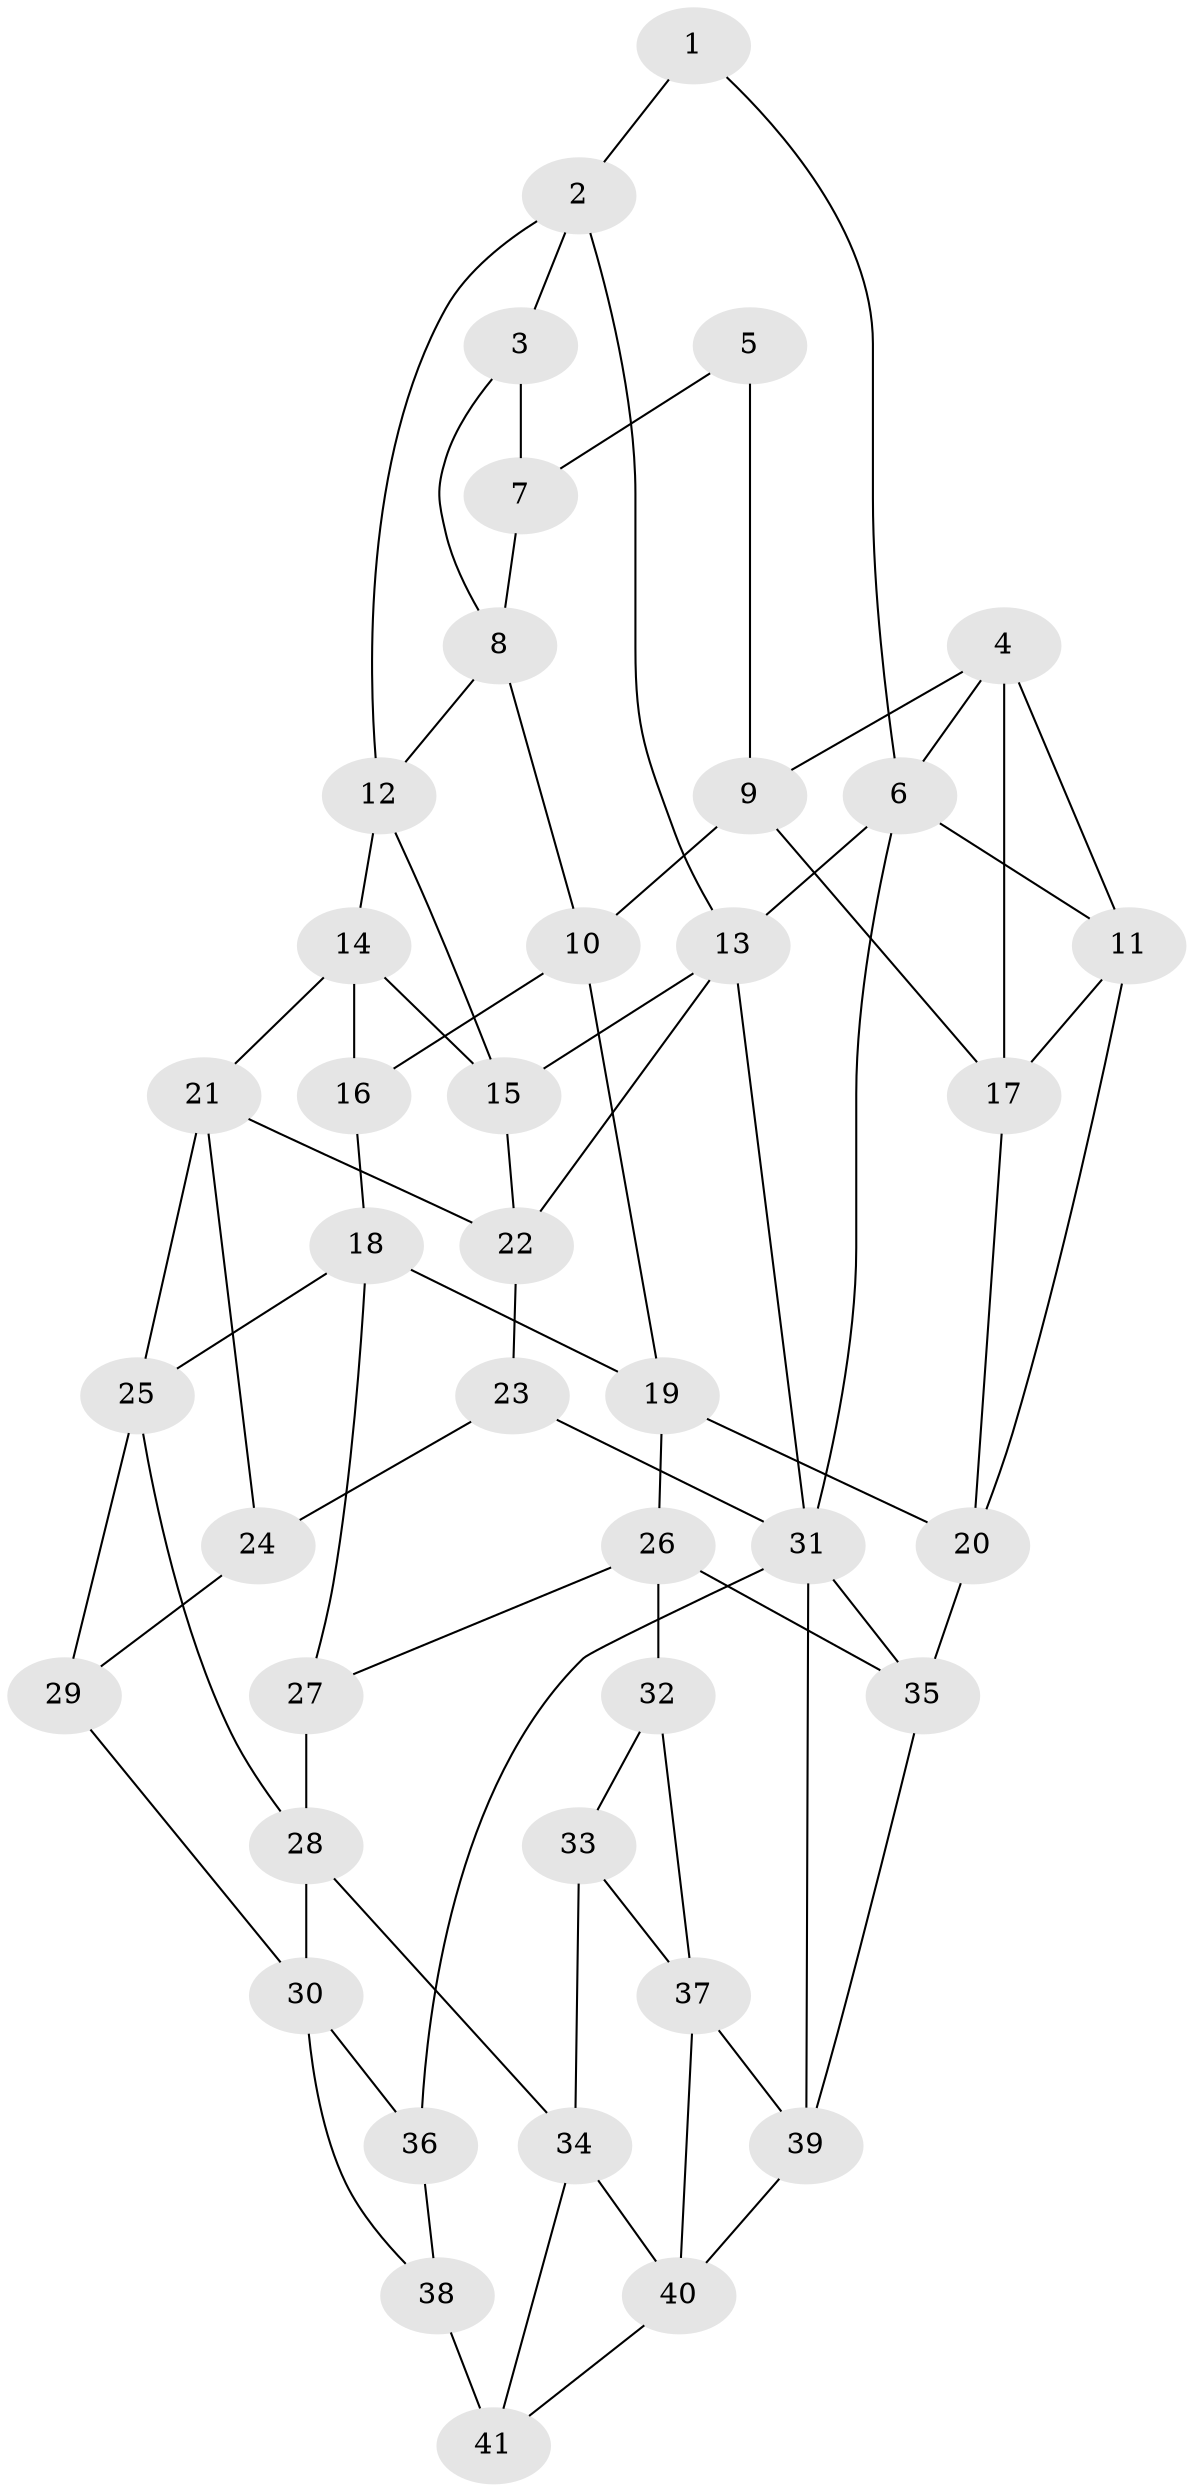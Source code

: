 // original degree distribution, {3: 0.036585365853658534, 5: 0.4268292682926829, 4: 0.2682926829268293, 6: 0.2682926829268293}
// Generated by graph-tools (version 1.1) at 2025/51/03/09/25 03:51:05]
// undirected, 41 vertices, 76 edges
graph export_dot {
graph [start="1"]
  node [color=gray90,style=filled];
  1;
  2;
  3;
  4;
  5;
  6;
  7;
  8;
  9;
  10;
  11;
  12;
  13;
  14;
  15;
  16;
  17;
  18;
  19;
  20;
  21;
  22;
  23;
  24;
  25;
  26;
  27;
  28;
  29;
  30;
  31;
  32;
  33;
  34;
  35;
  36;
  37;
  38;
  39;
  40;
  41;
  1 -- 2 [weight=1.0];
  1 -- 6 [weight=1.0];
  2 -- 3 [weight=1.0];
  2 -- 12 [weight=1.0];
  2 -- 13 [weight=1.0];
  3 -- 7 [weight=1.0];
  3 -- 8 [weight=1.0];
  4 -- 6 [weight=1.0];
  4 -- 9 [weight=1.0];
  4 -- 11 [weight=1.0];
  4 -- 17 [weight=1.0];
  5 -- 7 [weight=2.0];
  5 -- 9 [weight=1.0];
  6 -- 11 [weight=1.0];
  6 -- 13 [weight=1.0];
  6 -- 31 [weight=1.0];
  7 -- 8 [weight=1.0];
  8 -- 10 [weight=1.0];
  8 -- 12 [weight=1.0];
  9 -- 10 [weight=1.0];
  9 -- 17 [weight=1.0];
  10 -- 16 [weight=1.0];
  10 -- 19 [weight=1.0];
  11 -- 17 [weight=1.0];
  11 -- 20 [weight=1.0];
  12 -- 14 [weight=1.0];
  12 -- 15 [weight=1.0];
  13 -- 15 [weight=1.0];
  13 -- 22 [weight=1.0];
  13 -- 31 [weight=1.0];
  14 -- 15 [weight=1.0];
  14 -- 16 [weight=1.0];
  14 -- 21 [weight=1.0];
  15 -- 22 [weight=1.0];
  16 -- 18 [weight=1.0];
  17 -- 20 [weight=1.0];
  18 -- 19 [weight=1.0];
  18 -- 25 [weight=1.0];
  18 -- 27 [weight=1.0];
  19 -- 20 [weight=1.0];
  19 -- 26 [weight=1.0];
  20 -- 35 [weight=1.0];
  21 -- 22 [weight=1.0];
  21 -- 24 [weight=1.0];
  21 -- 25 [weight=1.0];
  22 -- 23 [weight=1.0];
  23 -- 24 [weight=1.0];
  23 -- 31 [weight=1.0];
  24 -- 29 [weight=2.0];
  25 -- 28 [weight=1.0];
  25 -- 29 [weight=1.0];
  26 -- 27 [weight=1.0];
  26 -- 32 [weight=1.0];
  26 -- 35 [weight=1.0];
  27 -- 28 [weight=1.0];
  28 -- 30 [weight=1.0];
  28 -- 34 [weight=1.0];
  29 -- 30 [weight=1.0];
  30 -- 36 [weight=1.0];
  30 -- 38 [weight=1.0];
  31 -- 35 [weight=1.0];
  31 -- 36 [weight=1.0];
  31 -- 39 [weight=1.0];
  32 -- 33 [weight=1.0];
  32 -- 37 [weight=1.0];
  33 -- 34 [weight=1.0];
  33 -- 37 [weight=1.0];
  34 -- 40 [weight=1.0];
  34 -- 41 [weight=1.0];
  35 -- 39 [weight=1.0];
  36 -- 38 [weight=1.0];
  37 -- 39 [weight=1.0];
  37 -- 40 [weight=1.0];
  38 -- 41 [weight=2.0];
  39 -- 40 [weight=1.0];
  40 -- 41 [weight=1.0];
}
